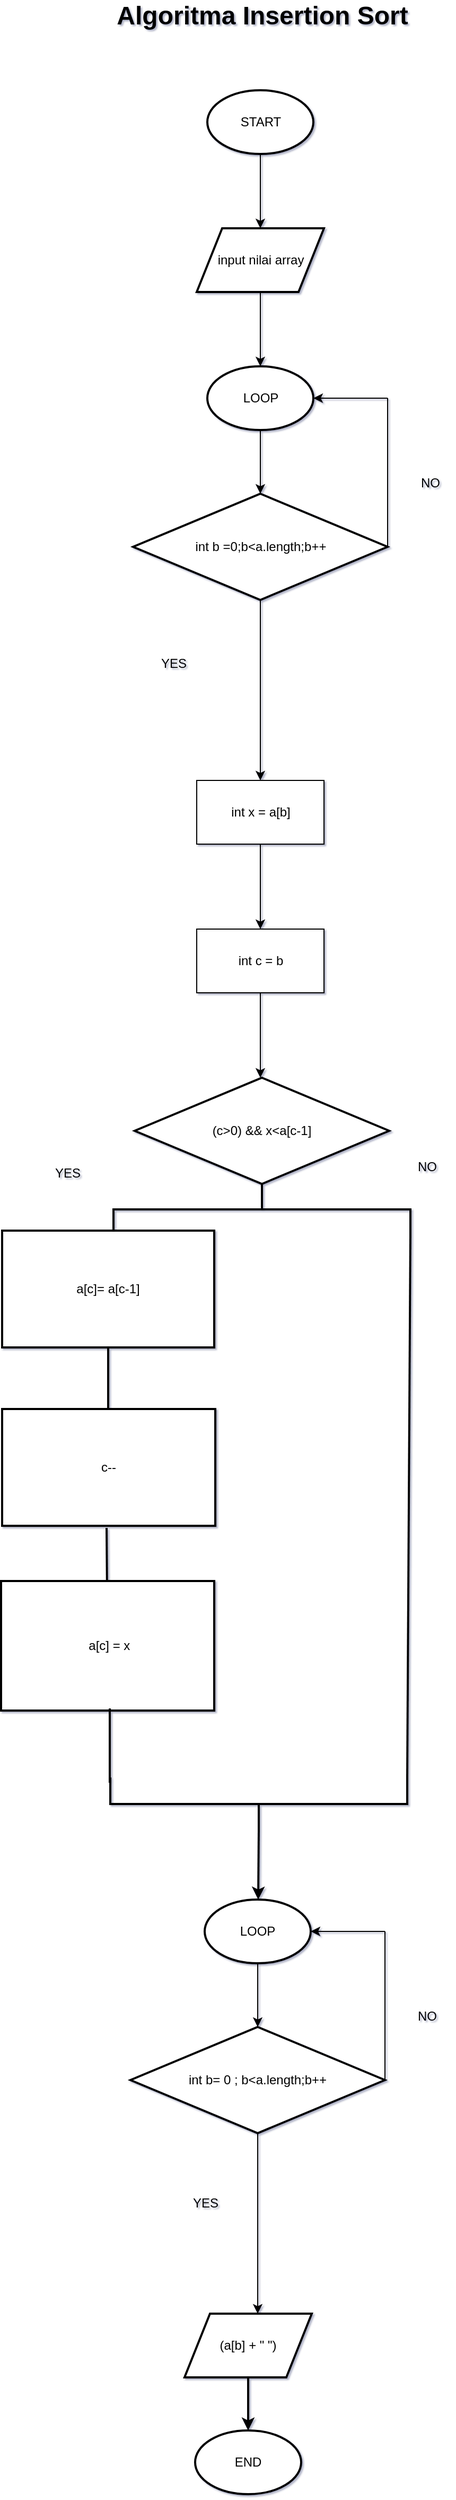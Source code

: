 <mxfile version="13.0.3" type="device"><diagram id="dBFhu7FDwZ9F7teZE2_p" name="Page-1"><mxGraphModel dx="852" dy="534" grid="1" gridSize="10" guides="1" tooltips="1" connect="1" arrows="1" fold="1" page="1" pageScale="1" pageWidth="850" pageHeight="1100" math="0" shadow="1"><root><mxCell id="0"/><mxCell id="1" parent="0"/><mxCell id="kQWRhJ4foKlOilbuL8EJ-1" value="" style="edgeStyle=orthogonalEdgeStyle;rounded=0;orthogonalLoop=1;jettySize=auto;html=1;" parent="1" source="kQWRhJ4foKlOilbuL8EJ-2" target="kQWRhJ4foKlOilbuL8EJ-4" edge="1"><mxGeometry relative="1" as="geometry"/></mxCell><mxCell id="kQWRhJ4foKlOilbuL8EJ-2" value="START" style="strokeWidth=2;html=1;shape=mxgraph.flowchart.start_1;whiteSpace=wrap;" parent="1" vertex="1"><mxGeometry x="384.5" y="220" width="100" height="60" as="geometry"/></mxCell><mxCell id="kQWRhJ4foKlOilbuL8EJ-3" value="" style="edgeStyle=orthogonalEdgeStyle;rounded=0;orthogonalLoop=1;jettySize=auto;html=1;" parent="1" source="kQWRhJ4foKlOilbuL8EJ-4" target="kQWRhJ4foKlOilbuL8EJ-16" edge="1"><mxGeometry relative="1" as="geometry"/></mxCell><mxCell id="kQWRhJ4foKlOilbuL8EJ-4" value="input nilai array" style="shape=parallelogram;perimeter=parallelogramPerimeter;whiteSpace=wrap;html=1;strokeWidth=2;" parent="1" vertex="1"><mxGeometry x="374.5" y="350" width="120" height="60" as="geometry"/></mxCell><mxCell id="kQWRhJ4foKlOilbuL8EJ-15" value="" style="edgeStyle=orthogonalEdgeStyle;rounded=0;orthogonalLoop=1;jettySize=auto;html=1;" parent="1" source="kQWRhJ4foKlOilbuL8EJ-16" target="kQWRhJ4foKlOilbuL8EJ-17" edge="1"><mxGeometry relative="1" as="geometry"/></mxCell><mxCell id="kQWRhJ4foKlOilbuL8EJ-16" value="LOOP" style="strokeWidth=2;html=1;shape=mxgraph.flowchart.start_1;whiteSpace=wrap;" parent="1" vertex="1"><mxGeometry x="384.5" y="480" width="100" height="60" as="geometry"/></mxCell><mxCell id="kQWRhJ4foKlOilbuL8EJ-17" value="int b =0;b&amp;lt;a.length;b++" style="strokeWidth=2;html=1;shape=mxgraph.flowchart.decision;whiteSpace=wrap;" parent="1" vertex="1"><mxGeometry x="314.5" y="600" width="240" height="100" as="geometry"/></mxCell><mxCell id="kQWRhJ4foKlOilbuL8EJ-18" value="" style="endArrow=none;html=1;" parent="1" edge="1"><mxGeometry width="50" height="50" relative="1" as="geometry"><mxPoint x="554.5" y="650" as="sourcePoint"/><mxPoint x="554.5" y="510" as="targetPoint"/></mxGeometry></mxCell><mxCell id="kQWRhJ4foKlOilbuL8EJ-19" value="" style="endArrow=classic;html=1;entryX=1;entryY=0.5;entryDx=0;entryDy=0;entryPerimeter=0;" parent="1" target="kQWRhJ4foKlOilbuL8EJ-16" edge="1"><mxGeometry width="50" height="50" relative="1" as="geometry"><mxPoint x="554.5" y="510" as="sourcePoint"/><mxPoint x="604.5" y="470" as="targetPoint"/></mxGeometry></mxCell><mxCell id="kQWRhJ4foKlOilbuL8EJ-22" value="" style="endArrow=classic;html=1;exitX=0.5;exitY=1;exitDx=0;exitDy=0;exitPerimeter=0;" parent="1" source="kQWRhJ4foKlOilbuL8EJ-17" edge="1"><mxGeometry width="50" height="50" relative="1" as="geometry"><mxPoint x="434.5" y="800" as="sourcePoint"/><mxPoint x="434.5" y="870" as="targetPoint"/></mxGeometry></mxCell><mxCell id="kQWRhJ4foKlOilbuL8EJ-23" value="NO" style="text;html=1;strokeColor=none;fillColor=none;align=center;verticalAlign=middle;whiteSpace=wrap;rounded=0;" parent="1" vertex="1"><mxGeometry x="574.5" y="580" width="40" height="20" as="geometry"/></mxCell><mxCell id="kQWRhJ4foKlOilbuL8EJ-24" value="YES" style="text;html=1;strokeColor=none;fillColor=none;align=center;verticalAlign=middle;whiteSpace=wrap;rounded=0;" parent="1" vertex="1"><mxGeometry x="333" y="750" width="40" height="20" as="geometry"/></mxCell><mxCell id="kQWRhJ4foKlOilbuL8EJ-25" value="(c&amp;gt;0) &amp;amp;&amp;amp; x&amp;lt;a[c-1]" style="strokeWidth=2;html=1;shape=mxgraph.flowchart.decision;whiteSpace=wrap;" parent="1" vertex="1"><mxGeometry x="316" y="1150" width="240" height="100" as="geometry"/></mxCell><mxCell id="kQWRhJ4foKlOilbuL8EJ-26" value="" style="strokeWidth=2;html=1;shape=mxgraph.flowchart.annotation_2;align=left;labelPosition=right;pointerEvents=1;rotation=90;" parent="1" vertex="1"><mxGeometry x="411" y="1134" width="50" height="280" as="geometry"/></mxCell><mxCell id="kQWRhJ4foKlOilbuL8EJ-27" value="" style="strokeWidth=2;html=1;shape=mxgraph.flowchart.annotation_2;align=left;labelPosition=right;pointerEvents=1;rotation=-90;" parent="1" vertex="1"><mxGeometry x="408" y="1694" width="50" height="280" as="geometry"/></mxCell><mxCell id="kQWRhJ4foKlOilbuL8EJ-28" value="NO" style="text;html=1;strokeColor=none;fillColor=none;align=center;verticalAlign=middle;whiteSpace=wrap;rounded=0;" parent="1" vertex="1"><mxGeometry x="572" y="1224" width="40" height="20" as="geometry"/></mxCell><mxCell id="kQWRhJ4foKlOilbuL8EJ-29" value="YES" style="text;html=1;strokeColor=none;fillColor=none;align=center;verticalAlign=middle;whiteSpace=wrap;rounded=0;" parent="1" vertex="1"><mxGeometry x="232.5" y="1230" width="40" height="20" as="geometry"/></mxCell><mxCell id="kQWRhJ4foKlOilbuL8EJ-30" value="" style="endArrow=none;html=1;strokeWidth=2;exitX=1;exitY=1;exitDx=0;exitDy=0;exitPerimeter=0;entryX=1;entryY=0;entryDx=0;entryDy=0;entryPerimeter=0;" parent="1" source="kQWRhJ4foKlOilbuL8EJ-27" target="kQWRhJ4foKlOilbuL8EJ-26" edge="1"><mxGeometry width="50" height="50" relative="1" as="geometry"><mxPoint x="576" y="1404" as="sourcePoint"/><mxPoint x="576" y="1409" as="targetPoint"/></mxGeometry></mxCell><mxCell id="kQWRhJ4foKlOilbuL8EJ-31" value="a[c]= a[c-1]" style="rounded=0;whiteSpace=wrap;html=1;strokeWidth=2;" parent="1" vertex="1"><mxGeometry x="191" y="1294" width="200" height="110" as="geometry"/></mxCell><mxCell id="kQWRhJ4foKlOilbuL8EJ-32" value="c--" style="rounded=0;whiteSpace=wrap;html=1;strokeWidth=2;" parent="1" vertex="1"><mxGeometry x="191" y="1462" width="201" height="110" as="geometry"/></mxCell><mxCell id="kQWRhJ4foKlOilbuL8EJ-33" value="" style="endArrow=none;html=1;strokeWidth=2;entryX=0.5;entryY=1;entryDx=0;entryDy=0;" parent="1" target="kQWRhJ4foKlOilbuL8EJ-31" edge="1"><mxGeometry width="50" height="50" relative="1" as="geometry"><mxPoint x="291" y="1462" as="sourcePoint"/><mxPoint x="295" y="1412" as="targetPoint"/></mxGeometry></mxCell><mxCell id="kQWRhJ4foKlOilbuL8EJ-34" value="&amp;nbsp;a[c] = x" style="rounded=0;whiteSpace=wrap;html=1;strokeWidth=2;" parent="1" vertex="1"><mxGeometry x="190" y="1624" width="201" height="122" as="geometry"/></mxCell><mxCell id="kQWRhJ4foKlOilbuL8EJ-35" value="" style="endArrow=none;html=1;strokeWidth=2;" parent="1" edge="1"><mxGeometry width="50" height="50" relative="1" as="geometry"><mxPoint x="289.91" y="1624.0" as="sourcePoint"/><mxPoint x="289.5" y="1574.0" as="targetPoint"/></mxGeometry></mxCell><mxCell id="kQWRhJ4foKlOilbuL8EJ-36" value="" style="endArrow=none;html=1;strokeWidth=2;" parent="1" edge="1"><mxGeometry width="50" height="50" relative="1" as="geometry"><mxPoint x="292.5" y="1814" as="sourcePoint"/><mxPoint x="292.5" y="1744" as="targetPoint"/></mxGeometry></mxCell><mxCell id="kQWRhJ4foKlOilbuL8EJ-37" value="" style="edgeStyle=orthogonalEdgeStyle;rounded=0;orthogonalLoop=1;jettySize=auto;html=1;" parent="1" source="kQWRhJ4foKlOilbuL8EJ-38" target="kQWRhJ4foKlOilbuL8EJ-39" edge="1"><mxGeometry relative="1" as="geometry"/></mxCell><mxCell id="kQWRhJ4foKlOilbuL8EJ-38" value="LOOP" style="strokeWidth=2;html=1;shape=mxgraph.flowchart.start_1;whiteSpace=wrap;" parent="1" vertex="1"><mxGeometry x="382" y="1924" width="100" height="60" as="geometry"/></mxCell><mxCell id="kQWRhJ4foKlOilbuL8EJ-39" value="int b= 0 ; b&amp;lt;a.length;b++" style="strokeWidth=2;html=1;shape=mxgraph.flowchart.decision;whiteSpace=wrap;" parent="1" vertex="1"><mxGeometry x="312" y="2044" width="240" height="100" as="geometry"/></mxCell><mxCell id="kQWRhJ4foKlOilbuL8EJ-40" value="" style="endArrow=none;html=1;" parent="1" edge="1"><mxGeometry width="50" height="50" relative="1" as="geometry"><mxPoint x="552" y="2094" as="sourcePoint"/><mxPoint x="552" y="1954" as="targetPoint"/></mxGeometry></mxCell><mxCell id="kQWRhJ4foKlOilbuL8EJ-41" value="" style="endArrow=classic;html=1;entryX=1;entryY=0.5;entryDx=0;entryDy=0;entryPerimeter=0;" parent="1" target="kQWRhJ4foKlOilbuL8EJ-38" edge="1"><mxGeometry width="50" height="50" relative="1" as="geometry"><mxPoint x="552" y="1954" as="sourcePoint"/><mxPoint x="602" y="1914" as="targetPoint"/></mxGeometry></mxCell><mxCell id="kQWRhJ4foKlOilbuL8EJ-44" value="" style="endArrow=classic;html=1;exitX=0.5;exitY=1;exitDx=0;exitDy=0;exitPerimeter=0;" parent="1" source="kQWRhJ4foKlOilbuL8EJ-39" edge="1"><mxGeometry width="50" height="50" relative="1" as="geometry"><mxPoint x="432" y="2244" as="sourcePoint"/><mxPoint x="432" y="2314" as="targetPoint"/></mxGeometry></mxCell><mxCell id="kQWRhJ4foKlOilbuL8EJ-45" value="NO" style="text;html=1;strokeColor=none;fillColor=none;align=center;verticalAlign=middle;whiteSpace=wrap;rounded=0;" parent="1" vertex="1"><mxGeometry x="572" y="2024" width="40" height="20" as="geometry"/></mxCell><mxCell id="kQWRhJ4foKlOilbuL8EJ-46" value="YES" style="text;html=1;strokeColor=none;fillColor=none;align=center;verticalAlign=middle;whiteSpace=wrap;rounded=0;" parent="1" vertex="1"><mxGeometry x="363" y="2200" width="40" height="20" as="geometry"/></mxCell><mxCell id="kQWRhJ4foKlOilbuL8EJ-48" value="" style="endArrow=classic;html=1;strokeWidth=2;exitX=0;exitY=0.5;exitDx=0;exitDy=0;exitPerimeter=0;" parent="1" source="kQWRhJ4foKlOilbuL8EJ-27" edge="1"><mxGeometry width="50" height="50" relative="1" as="geometry"><mxPoint x="435.66" y="1874" as="sourcePoint"/><mxPoint x="432.5" y="1924.0" as="targetPoint"/></mxGeometry></mxCell><mxCell id="kQWRhJ4foKlOilbuL8EJ-49" value="" style="edgeStyle=orthogonalEdgeStyle;rounded=0;orthogonalLoop=1;jettySize=auto;html=1;strokeWidth=2;" parent="1" source="kQWRhJ4foKlOilbuL8EJ-50" target="kQWRhJ4foKlOilbuL8EJ-51" edge="1"><mxGeometry relative="1" as="geometry"/></mxCell><mxCell id="kQWRhJ4foKlOilbuL8EJ-50" value="(a[b] + &quot; &quot;)" style="shape=parallelogram;perimeter=parallelogramPerimeter;whiteSpace=wrap;html=1;strokeWidth=2;" parent="1" vertex="1"><mxGeometry x="363" y="2314" width="120" height="60" as="geometry"/></mxCell><mxCell id="kQWRhJ4foKlOilbuL8EJ-51" value="END" style="strokeWidth=2;html=1;shape=mxgraph.flowchart.start_1;whiteSpace=wrap;" parent="1" vertex="1"><mxGeometry x="373" y="2424" width="100" height="60" as="geometry"/></mxCell><mxCell id="kQWRhJ4foKlOilbuL8EJ-54" value="" style="edgeStyle=orthogonalEdgeStyle;rounded=0;orthogonalLoop=1;jettySize=auto;html=1;" parent="1" source="kQWRhJ4foKlOilbuL8EJ-52" target="kQWRhJ4foKlOilbuL8EJ-53" edge="1"><mxGeometry relative="1" as="geometry"/></mxCell><mxCell id="kQWRhJ4foKlOilbuL8EJ-52" value="int x = a[b]" style="rounded=0;whiteSpace=wrap;html=1;" parent="1" vertex="1"><mxGeometry x="374.5" y="870" width="120" height="60" as="geometry"/></mxCell><mxCell id="kQWRhJ4foKlOilbuL8EJ-56" value="" style="edgeStyle=orthogonalEdgeStyle;rounded=0;orthogonalLoop=1;jettySize=auto;html=1;" parent="1" source="kQWRhJ4foKlOilbuL8EJ-53" edge="1"><mxGeometry relative="1" as="geometry"><mxPoint x="434.5" y="1150" as="targetPoint"/></mxGeometry></mxCell><mxCell id="kQWRhJ4foKlOilbuL8EJ-53" value="int c = b" style="rounded=0;whiteSpace=wrap;html=1;" parent="1" vertex="1"><mxGeometry x="374.5" y="1010" width="120" height="60" as="geometry"/></mxCell><mxCell id="QdAsXdygtWFk6bIkebYC-1" value="&lt;font style=&quot;font-size: 24px&quot;&gt;&lt;b&gt;Algoritma Insertion Sort&lt;/b&gt;&lt;/font&gt;" style="text;html=1;align=center;verticalAlign=middle;resizable=0;points=[];autosize=1;" parent="1" vertex="1"><mxGeometry x="291" y="140" width="290" height="20" as="geometry"/></mxCell></root></mxGraphModel></diagram></mxfile>